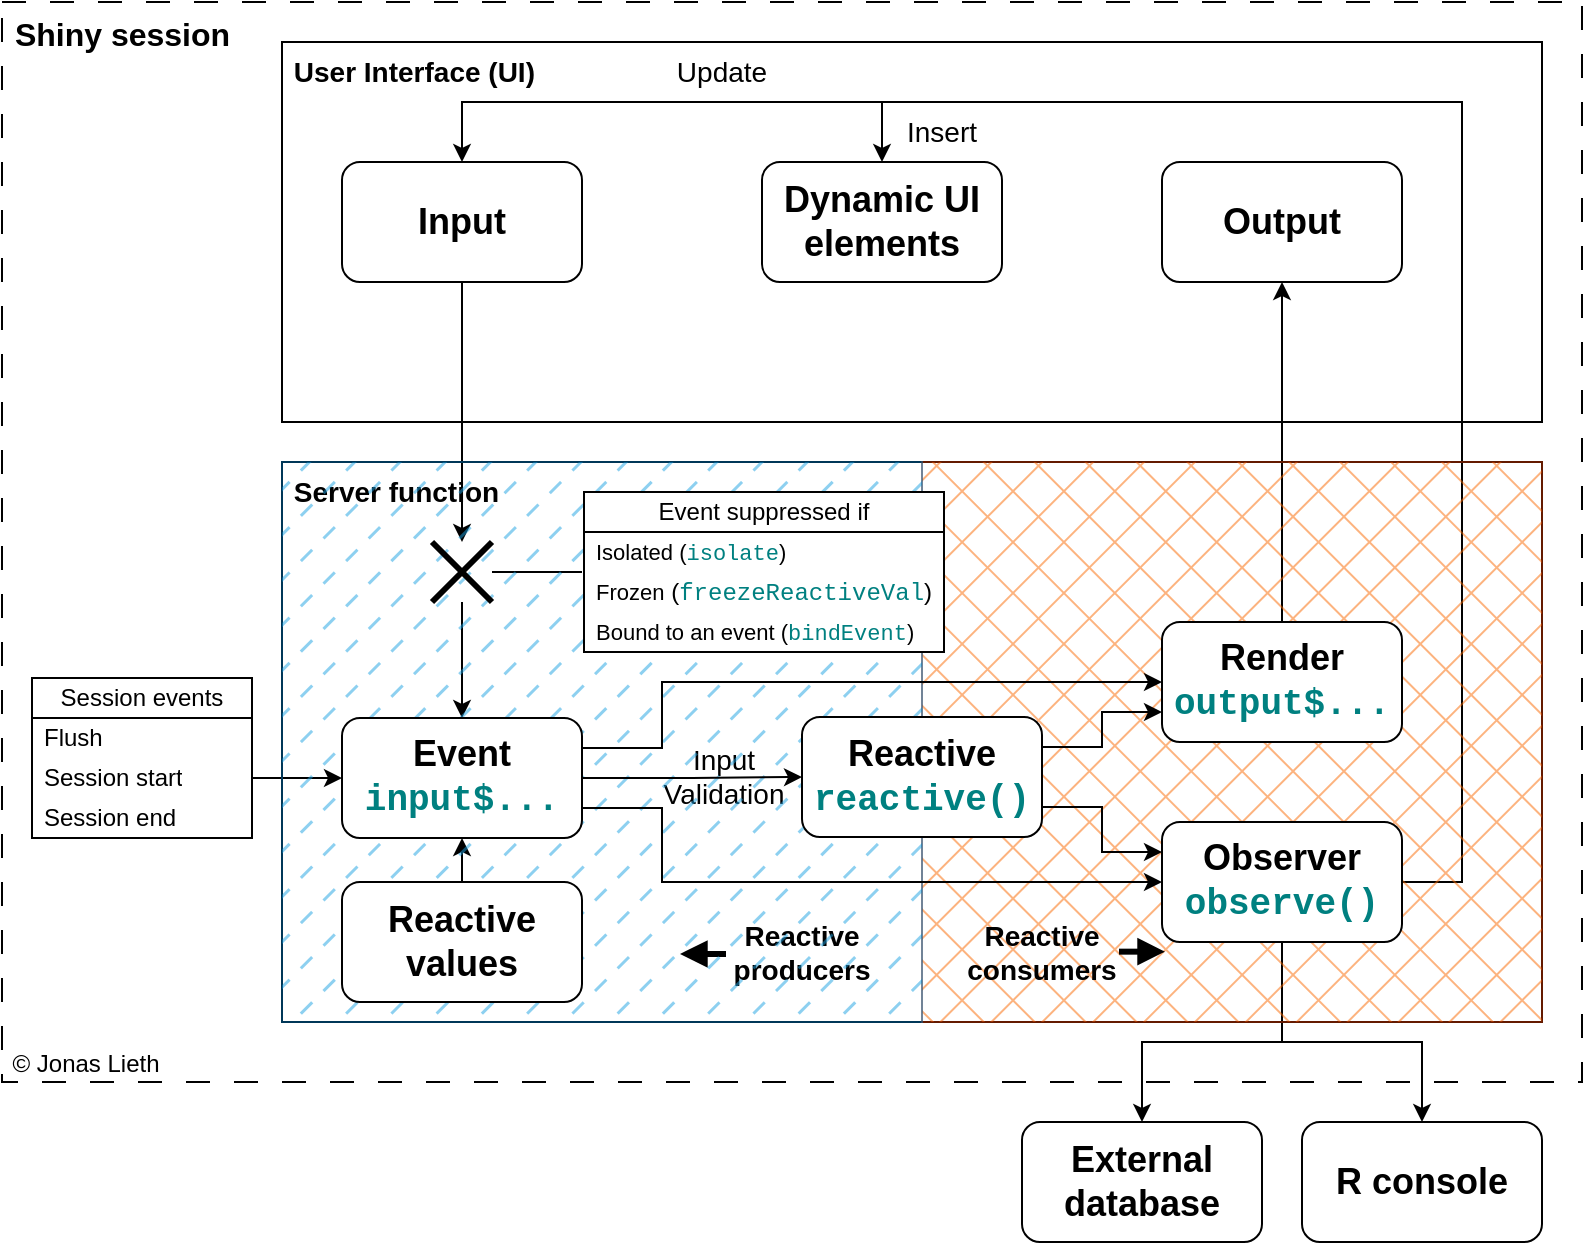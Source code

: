 <mxfile version="21.2.6" type="device">
  <diagram name="Page-1" id="2xAWyOZL0zCjW-eJIUMe">
    <mxGraphModel dx="1434" dy="836" grid="1" gridSize="10" guides="1" tooltips="1" connect="1" arrows="1" fold="1" page="1" pageScale="1" pageWidth="1100" pageHeight="850" math="0" shadow="0">
      <root>
        <mxCell id="0" />
        <mxCell id="1" parent="0" />
        <mxCell id="B14xlJ3VBhZn96622r-5-1" value="&lt;font style=&quot;font-size: 16px;&quot;&gt;&lt;b&gt;&amp;nbsp;Shiny session&lt;/b&gt;&lt;/font&gt;" style="rounded=0;whiteSpace=wrap;html=1;dashed=1;dashPattern=12 12;verticalAlign=top;align=left;" parent="1" vertex="1">
          <mxGeometry x="60" y="160" width="790" height="540" as="geometry" />
        </mxCell>
        <mxCell id="B14xlJ3VBhZn96622r-5-2" value="&lt;font style=&quot;font-size: 14px;&quot;&gt;&lt;b&gt;&amp;nbsp;User Interface (UI)&lt;/b&gt;&lt;/font&gt;" style="rounded=0;whiteSpace=wrap;html=1;verticalAlign=top;align=left;" parent="1" vertex="1">
          <mxGeometry x="200" y="180" width="630" height="190" as="geometry" />
        </mxCell>
        <mxCell id="B14xlJ3VBhZn96622r-5-3" value="&lt;font style=&quot;font-size: 14px;&quot;&gt;&lt;b&gt;&amp;nbsp;Server function&lt;/b&gt;&lt;/font&gt;" style="rounded=0;whiteSpace=wrap;html=1;verticalAlign=top;align=left;" parent="1" vertex="1">
          <mxGeometry x="200" y="390" width="630" height="280" as="geometry" />
        </mxCell>
        <mxCell id="B14xlJ3VBhZn96622r-5-4" value="&lt;span style=&quot;font-size: 18px;&quot;&gt;&lt;font style=&quot;font-size: 18px;&quot;&gt;Input&lt;/font&gt;&lt;/span&gt;" style="rounded=1;whiteSpace=wrap;html=1;fontSize=18;fontStyle=1" parent="1" vertex="1">
          <mxGeometry x="230" y="240" width="120" height="60" as="geometry" />
        </mxCell>
        <mxCell id="B14xlJ3VBhZn96622r-5-5" value="&lt;font style=&quot;font-size: 18px;&quot;&gt;Output&lt;/font&gt;" style="rounded=1;whiteSpace=wrap;html=1;fontSize=18;fontStyle=1" parent="1" vertex="1">
          <mxGeometry x="640" y="240" width="120" height="60" as="geometry" />
        </mxCell>
        <mxCell id="B14xlJ3VBhZn96622r-5-9" style="edgeStyle=orthogonalEdgeStyle;rounded=0;orthogonalLoop=1;jettySize=auto;html=1;exitX=0.5;exitY=0;exitDx=0;exitDy=0;entryX=0.5;entryY=1;entryDx=0;entryDy=0;" parent="1" source="B14xlJ3VBhZn96622r-5-8" target="B14xlJ3VBhZn96622r-5-5" edge="1">
          <mxGeometry relative="1" as="geometry" />
        </mxCell>
        <mxCell id="B14xlJ3VBhZn96622r-5-11" style="edgeStyle=orthogonalEdgeStyle;rounded=0;orthogonalLoop=1;jettySize=auto;html=1;exitX=1;exitY=0.5;exitDx=0;exitDy=0;entryX=0.5;entryY=0;entryDx=0;entryDy=0;" parent="1" source="B14xlJ3VBhZn96622r-5-10" target="B14xlJ3VBhZn96622r-5-4" edge="1">
          <mxGeometry relative="1" as="geometry">
            <mxPoint x="1040" y="150" as="targetPoint" />
            <Array as="points">
              <mxPoint x="790" y="600" />
              <mxPoint x="790" y="210" />
              <mxPoint x="290" y="210" />
            </Array>
          </mxGeometry>
        </mxCell>
        <mxCell id="B14xlJ3VBhZn96622r-5-13" style="edgeStyle=orthogonalEdgeStyle;rounded=0;orthogonalLoop=1;jettySize=auto;html=1;exitX=0.5;exitY=1;exitDx=0;exitDy=0;entryX=0.5;entryY=0;entryDx=0;entryDy=0;" parent="1" source="B14xlJ3VBhZn96622r-5-10" target="B14xlJ3VBhZn96622r-5-12" edge="1">
          <mxGeometry relative="1" as="geometry">
            <Array as="points">
              <mxPoint x="700" y="680" />
              <mxPoint x="630" y="680" />
            </Array>
          </mxGeometry>
        </mxCell>
        <mxCell id="B14xlJ3VBhZn96622r-5-12" value="External database" style="rounded=1;whiteSpace=wrap;html=1;fontSize=18;fontStyle=1" parent="1" vertex="1">
          <mxGeometry x="570" y="720" width="120" height="60" as="geometry" />
        </mxCell>
        <mxCell id="B14xlJ3VBhZn96622r-5-14" value="R console" style="rounded=1;whiteSpace=wrap;html=1;fontSize=18;fontStyle=1" parent="1" vertex="1">
          <mxGeometry x="710" y="720" width="120" height="60" as="geometry" />
        </mxCell>
        <mxCell id="B14xlJ3VBhZn96622r-5-15" style="edgeStyle=orthogonalEdgeStyle;rounded=0;orthogonalLoop=1;jettySize=auto;html=1;exitX=0.5;exitY=1;exitDx=0;exitDy=0;entryX=0.5;entryY=0;entryDx=0;entryDy=0;" parent="1" source="B14xlJ3VBhZn96622r-5-10" target="B14xlJ3VBhZn96622r-5-14" edge="1">
          <mxGeometry relative="1" as="geometry">
            <mxPoint x="710" y="640" as="sourcePoint" />
            <mxPoint x="630" y="760" as="targetPoint" />
            <Array as="points">
              <mxPoint x="700" y="680" />
              <mxPoint x="770" y="680" />
            </Array>
          </mxGeometry>
        </mxCell>
        <mxCell id="B14xlJ3VBhZn96622r-5-18" value="Update" style="text;html=1;align=center;verticalAlign=middle;whiteSpace=wrap;rounded=0;rotation=0;fontSize=14;" parent="1" vertex="1">
          <mxGeometry x="390" y="180" width="60" height="30" as="geometry" />
        </mxCell>
        <mxCell id="B14xlJ3VBhZn96622r-5-7" style="edgeStyle=orthogonalEdgeStyle;rounded=0;orthogonalLoop=1;jettySize=auto;html=1;exitX=0.5;exitY=1;exitDx=0;exitDy=0;entryX=0.5;entryY=0;entryDx=0;entryDy=0;" parent="1" source="B14xlJ3VBhZn96622r-5-35" target="B14xlJ3VBhZn96622r-5-6" edge="1">
          <mxGeometry relative="1" as="geometry" />
        </mxCell>
        <mxCell id="B14xlJ3VBhZn96622r-5-26" value="" style="rounded=0;whiteSpace=wrap;html=1;fillStyle=cross-hatch;fillColor=#fa6800;strokeColor=#C73500;fontColor=#000000;opacity=50;rotation=-180;" parent="1" vertex="1">
          <mxGeometry x="520" y="390" width="310" height="280" as="geometry" />
        </mxCell>
        <mxCell id="B14xlJ3VBhZn96622r-5-25" value="Reactive producers" style="text;html=1;align=center;verticalAlign=middle;whiteSpace=wrap;rounded=0;fontSize=14;fontStyle=1" parent="1" vertex="1">
          <mxGeometry x="410" y="610" width="100" height="50" as="geometry" />
        </mxCell>
        <mxCell id="B14xlJ3VBhZn96622r-5-27" value="Reactive consumers" style="text;html=1;align=center;verticalAlign=middle;whiteSpace=wrap;rounded=0;fontSize=14;fontStyle=1" parent="1" vertex="1">
          <mxGeometry x="530" y="610" width="100" height="50" as="geometry" />
        </mxCell>
        <mxCell id="B14xlJ3VBhZn96622r-5-36" value="" style="edgeStyle=orthogonalEdgeStyle;rounded=0;orthogonalLoop=1;jettySize=auto;html=1;exitX=0.5;exitY=1;exitDx=0;exitDy=0;entryX=0.5;entryY=0;entryDx=0;entryDy=0;" parent="1" source="B14xlJ3VBhZn96622r-5-4" target="B14xlJ3VBhZn96622r-5-35" edge="1">
          <mxGeometry relative="1" as="geometry">
            <mxPoint x="340" y="300" as="sourcePoint" />
            <mxPoint x="340" y="518" as="targetPoint" />
          </mxGeometry>
        </mxCell>
        <mxCell id="B14xlJ3VBhZn96622r-5-38" style="edgeStyle=orthogonalEdgeStyle;rounded=0;orthogonalLoop=1;jettySize=auto;html=1;exitX=1;exitY=0.5;exitDx=0;exitDy=0;entryX=0;entryY=0.5;entryDx=0;entryDy=0;" parent="1" source="B14xlJ3VBhZn96622r-5-54" target="B14xlJ3VBhZn96622r-5-6" edge="1">
          <mxGeometry relative="1" as="geometry">
            <mxPoint x="190" y="547.5" as="sourcePoint" />
          </mxGeometry>
        </mxCell>
        <mxCell id="B14xlJ3VBhZn96622r-5-49" value="" style="endArrow=none;html=1;rounded=0;" parent="1" edge="1">
          <mxGeometry width="50" height="50" relative="1" as="geometry">
            <mxPoint x="305" y="445" as="sourcePoint" />
            <mxPoint x="350" y="445" as="targetPoint" />
          </mxGeometry>
        </mxCell>
        <mxCell id="B14xlJ3VBhZn96622r-5-50" value="Dynamic UI elements" style="rounded=1;whiteSpace=wrap;html=1;fontSize=18;fontStyle=1" parent="1" vertex="1">
          <mxGeometry x="440" y="240" width="120" height="60" as="geometry" />
        </mxCell>
        <mxCell id="B14xlJ3VBhZn96622r-5-51" value="" style="endArrow=classic;html=1;rounded=0;entryX=0.5;entryY=0;entryDx=0;entryDy=0;" parent="1" target="B14xlJ3VBhZn96622r-5-50" edge="1">
          <mxGeometry width="50" height="50" relative="1" as="geometry">
            <mxPoint x="500" y="210" as="sourcePoint" />
            <mxPoint x="690" y="460" as="targetPoint" />
          </mxGeometry>
        </mxCell>
        <mxCell id="B14xlJ3VBhZn96622r-5-52" value="Insert" style="text;html=1;align=center;verticalAlign=middle;whiteSpace=wrap;rounded=0;rotation=0;fontSize=14;" parent="1" vertex="1">
          <mxGeometry x="500" y="210" width="60" height="30" as="geometry" />
        </mxCell>
        <mxCell id="B14xlJ3VBhZn96622r-5-53" value="Session events" style="swimlane;fontStyle=0;childLayout=stackLayout;horizontal=1;startSize=20;horizontalStack=0;resizeParent=1;resizeParentMax=0;resizeLast=0;collapsible=0;marginBottom=0;whiteSpace=wrap;html=1;" parent="1" vertex="1">
          <mxGeometry x="75" y="498" width="110" height="80" as="geometry">
            <mxRectangle x="430" y="402" width="150" height="30" as="alternateBounds" />
          </mxGeometry>
        </mxCell>
        <mxCell id="B14xlJ3VBhZn96622r-5-56" value="Flush" style="text;strokeColor=none;fillColor=none;align=left;verticalAlign=middle;spacingLeft=4;spacingRight=4;overflow=hidden;points=[[0,0.5],[1,0.5]];portConstraint=eastwest;rotatable=0;whiteSpace=wrap;html=1;" parent="B14xlJ3VBhZn96622r-5-53" vertex="1">
          <mxGeometry y="20" width="110" height="20" as="geometry" />
        </mxCell>
        <mxCell id="B14xlJ3VBhZn96622r-5-54" value="Session start" style="text;strokeColor=none;fillColor=none;align=left;verticalAlign=middle;spacingLeft=4;spacingRight=4;overflow=hidden;points=[[0,0.5],[1,0.5]];portConstraint=eastwest;rotatable=0;whiteSpace=wrap;html=1;" parent="B14xlJ3VBhZn96622r-5-53" vertex="1">
          <mxGeometry y="40" width="110" height="20" as="geometry" />
        </mxCell>
        <mxCell id="B14xlJ3VBhZn96622r-5-55" value="Session end" style="text;strokeColor=none;fillColor=none;align=left;verticalAlign=middle;spacingLeft=4;spacingRight=4;overflow=hidden;points=[[0,0.5],[1,0.5]];portConstraint=eastwest;rotatable=0;whiteSpace=wrap;html=1;" parent="B14xlJ3VBhZn96622r-5-53" vertex="1">
          <mxGeometry y="60" width="110" height="20" as="geometry" />
        </mxCell>
        <mxCell id="B14xlJ3VBhZn96622r-5-58" style="edgeStyle=orthogonalEdgeStyle;rounded=0;orthogonalLoop=1;jettySize=auto;html=1;exitX=0.5;exitY=0;exitDx=0;exitDy=0;entryX=0.5;entryY=1;entryDx=0;entryDy=0;" parent="1" source="B14xlJ3VBhZn96622r-5-57" target="B14xlJ3VBhZn96622r-5-6" edge="1">
          <mxGeometry relative="1" as="geometry" />
        </mxCell>
        <mxCell id="B14xlJ3VBhZn96622r-5-60" value="Input Validation" style="text;html=1;align=center;verticalAlign=middle;whiteSpace=wrap;rounded=0;rotation=0;fontSize=14;" parent="1" vertex="1">
          <mxGeometry x="391" y="532" width="60" height="30" as="geometry" />
        </mxCell>
        <mxCell id="B14xlJ3VBhZn96622r-5-61" value="" style="endArrow=block;html=1;rounded=0;endFill=1;strokeWidth=3;" parent="1" edge="1">
          <mxGeometry width="50" height="50" relative="1" as="geometry">
            <mxPoint x="422" y="636" as="sourcePoint" />
            <mxPoint x="399" y="636" as="targetPoint" />
          </mxGeometry>
        </mxCell>
        <mxCell id="B14xlJ3VBhZn96622r-5-62" value="" style="endArrow=block;html=1;rounded=0;endFill=1;strokeWidth=3;" parent="1" edge="1">
          <mxGeometry width="50" height="50" relative="1" as="geometry">
            <mxPoint x="618.5" y="634.83" as="sourcePoint" />
            <mxPoint x="641.5" y="634.83" as="targetPoint" />
          </mxGeometry>
        </mxCell>
        <mxCell id="B14xlJ3VBhZn96622r-5-8" value="Render&lt;br&gt;&lt;font face=&quot;Courier New&quot; color=&quot;#008080&quot;&gt;output$...&lt;br&gt;&lt;/font&gt;" style="rounded=1;whiteSpace=wrap;html=1;fontSize=18;fontStyle=1" parent="1" vertex="1">
          <mxGeometry x="640" y="470" width="120" height="60" as="geometry" />
        </mxCell>
        <mxCell id="B14xlJ3VBhZn96622r-5-10" value="Observer&lt;br&gt;&lt;font face=&quot;Courier New&quot; color=&quot;#008080&quot;&gt;observe()&lt;br&gt;&lt;/font&gt;" style="rounded=1;whiteSpace=wrap;html=1;fontSize=18;fontStyle=1" parent="1" vertex="1">
          <mxGeometry x="640" y="570" width="120" height="60" as="geometry" />
        </mxCell>
        <mxCell id="DaP9OWPSu1xErMpqYzI0-12" style="edgeStyle=orthogonalEdgeStyle;rounded=0;orthogonalLoop=1;jettySize=auto;html=1;entryX=0;entryY=0.75;entryDx=0;entryDy=0;exitX=1;exitY=0.25;exitDx=0;exitDy=0;" parent="1" source="B14xlJ3VBhZn96622r-5-16" target="B14xlJ3VBhZn96622r-5-8" edge="1">
          <mxGeometry relative="1" as="geometry">
            <mxPoint x="1000" y="560" as="sourcePoint" />
          </mxGeometry>
        </mxCell>
        <mxCell id="DaP9OWPSu1xErMpqYzI0-13" style="edgeStyle=orthogonalEdgeStyle;rounded=0;orthogonalLoop=1;jettySize=auto;html=1;exitX=1;exitY=0.75;exitDx=0;exitDy=0;entryX=0;entryY=0.25;entryDx=0;entryDy=0;" parent="1" source="B14xlJ3VBhZn96622r-5-16" target="B14xlJ3VBhZn96622r-5-10" edge="1">
          <mxGeometry relative="1" as="geometry" />
        </mxCell>
        <mxCell id="B14xlJ3VBhZn96622r-5-24" value="" style="rounded=0;whiteSpace=wrap;html=1;fillStyle=dashed;fillColor=#1ba1e2;strokeColor=#006EAF;fontColor=#ffffff;gradientColor=none;opacity=50;fontStyle=1" parent="1" vertex="1">
          <mxGeometry x="200" y="390" width="320" height="280" as="geometry" />
        </mxCell>
        <mxCell id="DaP9OWPSu1xErMpqYzI0-11" style="edgeStyle=orthogonalEdgeStyle;rounded=0;orthogonalLoop=1;jettySize=auto;html=1;exitX=1;exitY=0.25;exitDx=0;exitDy=0;entryX=0;entryY=0.5;entryDx=0;entryDy=0;" parent="1" source="B14xlJ3VBhZn96622r-5-6" target="B14xlJ3VBhZn96622r-5-8" edge="1">
          <mxGeometry relative="1" as="geometry">
            <Array as="points">
              <mxPoint x="390" y="533" />
              <mxPoint x="390" y="500" />
            </Array>
          </mxGeometry>
        </mxCell>
        <mxCell id="B14xlJ3VBhZn96622r-5-6" value="&lt;font style=&quot;font-size: 18px;&quot;&gt;&lt;span style=&quot;font-size: 18px;&quot;&gt;Event&lt;br&gt;&lt;font face=&quot;Courier New&quot; color=&quot;#008080&quot;&gt;input$...&lt;br&gt;&lt;/font&gt;&lt;/span&gt;&lt;/font&gt;" style="rounded=1;whiteSpace=wrap;html=1;fontSize=18;fontStyle=1" parent="1" vertex="1">
          <mxGeometry x="230" y="518" width="120" height="60" as="geometry" />
        </mxCell>
        <mxCell id="B14xlJ3VBhZn96622r-5-35" value="" style="shape=umlDestroy;whiteSpace=wrap;html=1;strokeWidth=3;targetShapes=umlLifeline;" parent="1" vertex="1">
          <mxGeometry x="275" y="430" width="30" height="30" as="geometry" />
        </mxCell>
        <mxCell id="DaP9OWPSu1xErMpqYzI0-5" style="edgeStyle=orthogonalEdgeStyle;rounded=0;orthogonalLoop=1;jettySize=auto;html=1;exitX=1;exitY=0.75;exitDx=0;exitDy=0;entryX=0;entryY=0.5;entryDx=0;entryDy=0;" parent="1" source="B14xlJ3VBhZn96622r-5-6" target="B14xlJ3VBhZn96622r-5-10" edge="1">
          <mxGeometry relative="1" as="geometry">
            <mxPoint x="360" y="543" as="sourcePoint" />
            <mxPoint x="650" y="510" as="targetPoint" />
            <Array as="points">
              <mxPoint x="390" y="563" />
              <mxPoint x="390" y="600" />
            </Array>
          </mxGeometry>
        </mxCell>
        <mxCell id="DaP9OWPSu1xErMpqYzI0-6" style="edgeStyle=orthogonalEdgeStyle;rounded=0;orthogonalLoop=1;jettySize=auto;html=1;exitX=1;exitY=0.5;exitDx=0;exitDy=0;entryX=0;entryY=0.5;entryDx=0;entryDy=0;" parent="1" source="B14xlJ3VBhZn96622r-5-6" target="B14xlJ3VBhZn96622r-5-16" edge="1">
          <mxGeometry relative="1" as="geometry" />
        </mxCell>
        <mxCell id="B14xlJ3VBhZn96622r-5-57" value="Reactive values" style="rounded=1;whiteSpace=wrap;html=1;fontSize=18;fontStyle=1" parent="1" vertex="1">
          <mxGeometry x="230" y="600" width="120" height="60" as="geometry" />
        </mxCell>
        <mxCell id="DaP9OWPSu1xErMpqYzI0-9" value="" style="rounded=0;whiteSpace=wrap;html=1;" parent="1" vertex="1">
          <mxGeometry x="351" y="405" width="180" height="80" as="geometry" />
        </mxCell>
        <mxCell id="B14xlJ3VBhZn96622r-5-43" value="Event suppressed if" style="swimlane;fontStyle=0;childLayout=stackLayout;horizontal=1;startSize=20;horizontalStack=0;resizeParent=1;resizeParentMax=0;resizeLast=0;collapsible=0;marginBottom=0;whiteSpace=wrap;html=1;" parent="1" vertex="1">
          <mxGeometry x="351" y="405" width="180" height="80" as="geometry">
            <mxRectangle x="430" y="402" width="150" height="30" as="alternateBounds" />
          </mxGeometry>
        </mxCell>
        <mxCell id="B14xlJ3VBhZn96622r-5-44" value="&lt;font style=&quot;font-size: 11px;&quot;&gt;Isolated (&lt;font style=&quot;font-size: 11px;&quot; color=&quot;#008080&quot; face=&quot;Courier New&quot;&gt;isolate&lt;/font&gt;)&lt;/font&gt;" style="text;strokeColor=none;fillColor=none;align=left;verticalAlign=middle;spacingLeft=4;spacingRight=4;overflow=hidden;points=[[0,0.5],[1,0.5]];portConstraint=eastwest;rotatable=0;whiteSpace=wrap;html=1;" parent="B14xlJ3VBhZn96622r-5-43" vertex="1">
          <mxGeometry y="20" width="180" height="20" as="geometry" />
        </mxCell>
        <mxCell id="B14xlJ3VBhZn96622r-5-45" value="&lt;font style=&quot;font-size: 11px;&quot;&gt;Frozen&lt;/font&gt; (&lt;font color=&quot;#008080&quot; face=&quot;Courier New&quot;&gt;freezeReactiveVal&lt;/font&gt;)" style="text;strokeColor=none;fillColor=none;align=left;verticalAlign=middle;spacingLeft=4;spacingRight=4;overflow=hidden;points=[[0,0.5],[1,0.5]];portConstraint=eastwest;rotatable=0;whiteSpace=wrap;html=1;" parent="B14xlJ3VBhZn96622r-5-43" vertex="1">
          <mxGeometry y="40" width="180" height="20" as="geometry" />
        </mxCell>
        <mxCell id="B14xlJ3VBhZn96622r-5-46" value="&lt;font style=&quot;font-size: 11px;&quot;&gt;Bound to an event (&lt;font style=&quot;font-size: 11px;&quot; face=&quot;Courier New&quot; color=&quot;#008080&quot;&gt;bindEvent&lt;/font&gt;)&lt;/font&gt;" style="text;strokeColor=none;fillColor=none;align=left;verticalAlign=middle;spacingLeft=4;spacingRight=4;overflow=hidden;points=[[0,0.5],[1,0.5]];portConstraint=eastwest;rotatable=0;whiteSpace=wrap;html=1;" parent="B14xlJ3VBhZn96622r-5-43" vertex="1">
          <mxGeometry y="60" width="180" height="20" as="geometry" />
        </mxCell>
        <mxCell id="DaP9OWPSu1xErMpqYzI0-14" value="© Jonas Lieth" style="text;html=1;strokeColor=none;fillColor=none;align=center;verticalAlign=bottom;whiteSpace=wrap;rounded=0;" parent="1" vertex="1">
          <mxGeometry x="62" y="670" width="80" height="30" as="geometry" />
        </mxCell>
        <mxCell id="B14xlJ3VBhZn96622r-5-16" value="Reactive&lt;br&gt;&lt;font face=&quot;Courier New&quot; color=&quot;#008080&quot;&gt;reactive()&lt;br&gt;&lt;/font&gt;" style="rounded=1;whiteSpace=wrap;html=1;fontSize=18;fontStyle=1" parent="1" vertex="1">
          <mxGeometry x="460" y="517.5" width="120" height="60" as="geometry" />
        </mxCell>
      </root>
    </mxGraphModel>
  </diagram>
</mxfile>
